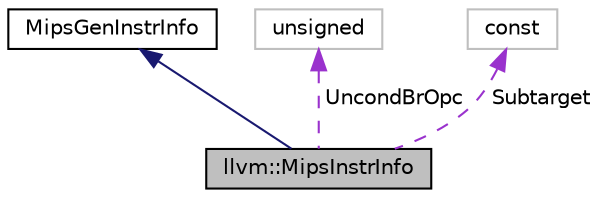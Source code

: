 digraph "llvm::MipsInstrInfo"
{
 // LATEX_PDF_SIZE
  bgcolor="transparent";
  edge [fontname="Helvetica",fontsize="10",labelfontname="Helvetica",labelfontsize="10"];
  node [fontname="Helvetica",fontsize="10",shape=record];
  Node1 [label="llvm::MipsInstrInfo",height=0.2,width=0.4,color="black", fillcolor="grey75", style="filled", fontcolor="black",tooltip=" "];
  Node2 -> Node1 [dir="back",color="midnightblue",fontsize="10",style="solid",fontname="Helvetica"];
  Node2 [label="MipsGenInstrInfo",height=0.2,width=0.4,color="black",URL="$classMipsGenInstrInfo.html",tooltip=" "];
  Node3 -> Node1 [dir="back",color="darkorchid3",fontsize="10",style="dashed",label=" UncondBrOpc" ,fontname="Helvetica"];
  Node3 [label="unsigned",height=0.2,width=0.4,color="grey75",tooltip=" "];
  Node4 -> Node1 [dir="back",color="darkorchid3",fontsize="10",style="dashed",label=" Subtarget" ,fontname="Helvetica"];
  Node4 [label="const",height=0.2,width=0.4,color="grey75",tooltip=" "];
}
